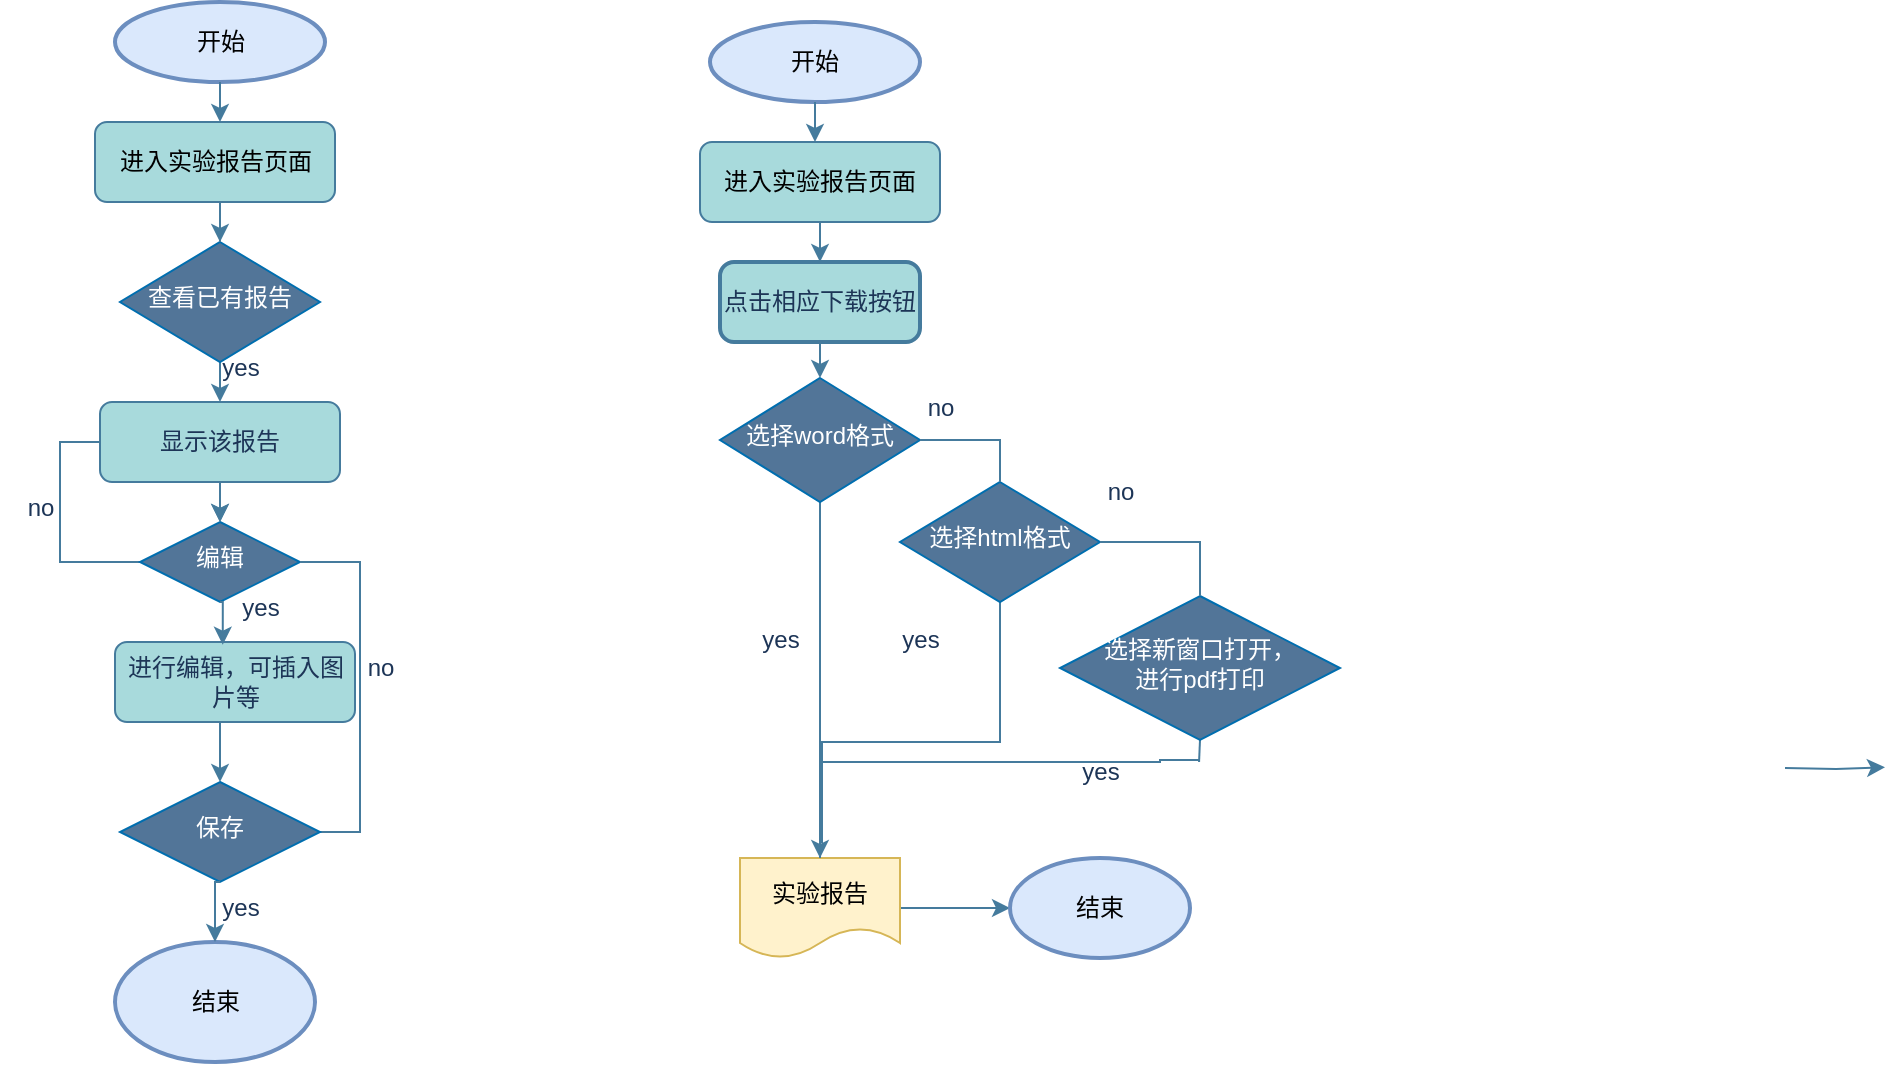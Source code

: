 <mxfile version="26.2.1">
  <diagram id="C5RBs43oDa-KdzZeNtuy" name="Page-1">
    <mxGraphModel dx="1053" dy="654" grid="0" gridSize="10" guides="1" tooltips="1" connect="1" arrows="1" fold="1" page="1" pageScale="1" pageWidth="827" pageHeight="1169" math="0" shadow="0">
      <root>
        <mxCell id="WIyWlLk6GJQsqaUBKTNV-0" />
        <mxCell id="WIyWlLk6GJQsqaUBKTNV-1" parent="WIyWlLk6GJQsqaUBKTNV-0" />
        <mxCell id="GEPSyZJp9nbFbYlHAnnY-9" style="edgeStyle=orthogonalEdgeStyle;rounded=0;orthogonalLoop=1;jettySize=auto;html=1;exitX=0.5;exitY=1;exitDx=0;exitDy=0;entryX=0.5;entryY=0;entryDx=0;entryDy=0;labelBackgroundColor=none;strokeColor=#457B9D;fontColor=default;" parent="WIyWlLk6GJQsqaUBKTNV-1" source="WIyWlLk6GJQsqaUBKTNV-6" target="WIyWlLk6GJQsqaUBKTNV-12" edge="1">
          <mxGeometry relative="1" as="geometry" />
        </mxCell>
        <mxCell id="WIyWlLk6GJQsqaUBKTNV-6" value="查看已有报告" style="rhombus;whiteSpace=wrap;html=1;shadow=0;fontFamily=Helvetica;fontSize=12;align=center;strokeWidth=1;spacing=6;spacingTop=-4;labelBackgroundColor=none;fillColor=light-dark(#527598, #2566a8);strokeColor=#006EAF;fontColor=#ffffff;verticalAlign=middle;" parent="WIyWlLk6GJQsqaUBKTNV-1" vertex="1">
          <mxGeometry x="170" y="160" width="100" height="60" as="geometry" />
        </mxCell>
        <mxCell id="GEPSyZJp9nbFbYlHAnnY-10" style="edgeStyle=orthogonalEdgeStyle;rounded=0;orthogonalLoop=1;jettySize=auto;html=1;exitX=0;exitY=0.5;exitDx=0;exitDy=0;entryX=0;entryY=0.5;entryDx=0;entryDy=0;endArrow=none;startFill=0;labelBackgroundColor=none;strokeColor=#457B9D;fontColor=default;" parent="WIyWlLk6GJQsqaUBKTNV-1" source="WIyWlLk6GJQsqaUBKTNV-10" target="WIyWlLk6GJQsqaUBKTNV-12" edge="1">
          <mxGeometry relative="1" as="geometry" />
        </mxCell>
        <mxCell id="WIyWlLk6GJQsqaUBKTNV-10" value="编辑" style="rhombus;whiteSpace=wrap;html=1;shadow=0;fontFamily=Helvetica;fontSize=12;align=center;strokeWidth=1;spacing=6;spacingTop=-4;labelBackgroundColor=none;fillColor=light-dark(#527598, #2566a8);strokeColor=#006EAF;fontColor=#ffffff;verticalAlign=middle;" parent="WIyWlLk6GJQsqaUBKTNV-1" vertex="1">
          <mxGeometry x="180" y="300" width="80" height="40" as="geometry" />
        </mxCell>
        <mxCell id="GEPSyZJp9nbFbYlHAnnY-19" style="edgeStyle=orthogonalEdgeStyle;rounded=0;orthogonalLoop=1;jettySize=auto;html=1;exitX=0.5;exitY=1;exitDx=0;exitDy=0;labelBackgroundColor=none;strokeColor=#457B9D;fontColor=default;" parent="WIyWlLk6GJQsqaUBKTNV-1" source="WIyWlLk6GJQsqaUBKTNV-11" edge="1">
          <mxGeometry relative="1" as="geometry">
            <mxPoint x="220" y="430" as="targetPoint" />
          </mxGeometry>
        </mxCell>
        <mxCell id="WIyWlLk6GJQsqaUBKTNV-11" value="进行编辑，可插入图片等" style="rounded=1;whiteSpace=wrap;html=1;fontSize=12;glass=0;strokeWidth=1;shadow=0;labelBackgroundColor=none;fillColor=#A8DADC;strokeColor=#457B9D;fontColor=#1D3557;" parent="WIyWlLk6GJQsqaUBKTNV-1" vertex="1">
          <mxGeometry x="167.5" y="360" width="120" height="40" as="geometry" />
        </mxCell>
        <mxCell id="GEPSyZJp9nbFbYlHAnnY-8" style="edgeStyle=orthogonalEdgeStyle;rounded=0;orthogonalLoop=1;jettySize=auto;html=1;exitX=0.5;exitY=1;exitDx=0;exitDy=0;entryX=0.5;entryY=0;entryDx=0;entryDy=0;labelBackgroundColor=none;strokeColor=#457B9D;fontColor=default;" parent="WIyWlLk6GJQsqaUBKTNV-1" source="WIyWlLk6GJQsqaUBKTNV-12" target="WIyWlLk6GJQsqaUBKTNV-10" edge="1">
          <mxGeometry relative="1" as="geometry" />
        </mxCell>
        <mxCell id="WIyWlLk6GJQsqaUBKTNV-12" value="显示该报告" style="rounded=1;whiteSpace=wrap;html=1;fontSize=12;glass=0;strokeWidth=1;shadow=0;labelBackgroundColor=none;fillColor=#A8DADC;strokeColor=#457B9D;fontColor=#1D3557;" parent="WIyWlLk6GJQsqaUBKTNV-1" vertex="1">
          <mxGeometry x="160" y="240" width="120" height="40" as="geometry" />
        </mxCell>
        <mxCell id="GEPSyZJp9nbFbYlHAnnY-56" style="edgeStyle=orthogonalEdgeStyle;rounded=0;orthogonalLoop=1;jettySize=auto;html=1;exitX=1;exitY=0.5;exitDx=0;exitDy=0;strokeColor=#457B9D;fontColor=#1D3557;fillColor=#A8DADC;" parent="WIyWlLk6GJQsqaUBKTNV-1" source="GEPSyZJp9nbFbYlHAnnY-0" target="GEPSyZJp9nbFbYlHAnnY-51" edge="1">
          <mxGeometry relative="1" as="geometry" />
        </mxCell>
        <mxCell id="GEPSyZJp9nbFbYlHAnnY-0" value="实验报告" style="shape=document;whiteSpace=wrap;html=1;boundedLbl=1;labelBackgroundColor=none;fillColor=#fff2cc;strokeColor=#d6b656;" parent="WIyWlLk6GJQsqaUBKTNV-1" vertex="1">
          <mxGeometry x="480" y="468" width="80" height="50" as="geometry" />
        </mxCell>
        <mxCell id="GEPSyZJp9nbFbYlHAnnY-11" style="edgeStyle=orthogonalEdgeStyle;rounded=0;orthogonalLoop=1;jettySize=auto;html=1;exitX=0.5;exitY=1;exitDx=0;exitDy=0;entryX=0.449;entryY=0.034;entryDx=0;entryDy=0;entryPerimeter=0;labelBackgroundColor=none;strokeColor=#457B9D;fontColor=default;" parent="WIyWlLk6GJQsqaUBKTNV-1" source="WIyWlLk6GJQsqaUBKTNV-10" target="WIyWlLk6GJQsqaUBKTNV-11" edge="1">
          <mxGeometry relative="1" as="geometry" />
        </mxCell>
        <mxCell id="GEPSyZJp9nbFbYlHAnnY-12" value="yes" style="text;html=1;align=center;verticalAlign=middle;resizable=0;points=[];autosize=1;strokeColor=none;fillColor=none;labelBackgroundColor=none;fontColor=#1D3557;" parent="WIyWlLk6GJQsqaUBKTNV-1" vertex="1">
          <mxGeometry x="220" y="328" width="40" height="30" as="geometry" />
        </mxCell>
        <mxCell id="GEPSyZJp9nbFbYlHAnnY-13" value="no" style="text;html=1;align=center;verticalAlign=middle;resizable=0;points=[];autosize=1;strokeColor=none;fillColor=none;labelBackgroundColor=none;fontColor=#1D3557;" parent="WIyWlLk6GJQsqaUBKTNV-1" vertex="1">
          <mxGeometry x="110" y="278" width="40" height="30" as="geometry" />
        </mxCell>
        <mxCell id="GEPSyZJp9nbFbYlHAnnY-14" value="yes" style="text;html=1;align=center;verticalAlign=middle;resizable=0;points=[];autosize=1;strokeColor=none;fillColor=none;labelBackgroundColor=none;fontColor=#1D3557;" parent="WIyWlLk6GJQsqaUBKTNV-1" vertex="1">
          <mxGeometry x="210" y="208" width="40" height="30" as="geometry" />
        </mxCell>
        <mxCell id="GEPSyZJp9nbFbYlHAnnY-21" style="edgeStyle=orthogonalEdgeStyle;rounded=0;orthogonalLoop=1;jettySize=auto;html=1;exitX=1;exitY=0.5;exitDx=0;exitDy=0;exitPerimeter=0;entryX=1;entryY=0.5;entryDx=0;entryDy=0;labelBackgroundColor=none;strokeColor=#457B9D;fontColor=default;endArrow=none;startFill=0;" parent="WIyWlLk6GJQsqaUBKTNV-1" source="GEPSyZJp9nbFbYlHAnnY-20" target="WIyWlLk6GJQsqaUBKTNV-10" edge="1">
          <mxGeometry relative="1" as="geometry">
            <mxPoint x="320" y="310" as="targetPoint" />
          </mxGeometry>
        </mxCell>
        <mxCell id="GEPSyZJp9nbFbYlHAnnY-20" value="保存" style="strokeWidth=1;html=1;shape=mxgraph.flowchart.decision;whiteSpace=wrap;labelBackgroundColor=none;fillColor=light-dark(#527598, #2566a8);strokeColor=#006EAF;fontColor=#ffffff;align=center;verticalAlign=middle;fontFamily=Helvetica;fontSize=12;shadow=0;spacingTop=-4;spacing=6;" parent="WIyWlLk6GJQsqaUBKTNV-1" vertex="1">
          <mxGeometry x="170" y="430" width="100" height="50" as="geometry" />
        </mxCell>
        <mxCell id="GEPSyZJp9nbFbYlHAnnY-23" value="结束" style="strokeWidth=2;html=1;shape=mxgraph.flowchart.start_1;whiteSpace=wrap;labelBackgroundColor=none;fillColor=#dae8fc;strokeColor=#6c8ebf;" parent="WIyWlLk6GJQsqaUBKTNV-1" vertex="1">
          <mxGeometry x="167.5" y="510" width="100" height="60" as="geometry" />
        </mxCell>
        <mxCell id="GEPSyZJp9nbFbYlHAnnY-24" style="edgeStyle=orthogonalEdgeStyle;rounded=0;orthogonalLoop=1;jettySize=auto;html=1;exitX=0.5;exitY=1;exitDx=0;exitDy=0;exitPerimeter=0;entryX=0.5;entryY=0;entryDx=0;entryDy=0;entryPerimeter=0;labelBackgroundColor=none;strokeColor=#457B9D;fontColor=default;" parent="WIyWlLk6GJQsqaUBKTNV-1" source="GEPSyZJp9nbFbYlHAnnY-20" target="GEPSyZJp9nbFbYlHAnnY-23" edge="1">
          <mxGeometry relative="1" as="geometry" />
        </mxCell>
        <mxCell id="GEPSyZJp9nbFbYlHAnnY-26" value="no" style="text;html=1;align=center;verticalAlign=middle;resizable=0;points=[];autosize=1;strokeColor=none;fillColor=none;labelBackgroundColor=none;fontColor=#1D3557;" parent="WIyWlLk6GJQsqaUBKTNV-1" vertex="1">
          <mxGeometry x="280" y="358" width="40" height="30" as="geometry" />
        </mxCell>
        <mxCell id="GEPSyZJp9nbFbYlHAnnY-27" value="yes" style="text;html=1;align=center;verticalAlign=middle;resizable=0;points=[];autosize=1;strokeColor=none;fillColor=none;labelBackgroundColor=none;fontColor=#1D3557;" parent="WIyWlLk6GJQsqaUBKTNV-1" vertex="1">
          <mxGeometry x="210" y="478" width="40" height="30" as="geometry" />
        </mxCell>
        <mxCell id="GEPSyZJp9nbFbYlHAnnY-33" style="edgeStyle=orthogonalEdgeStyle;rounded=0;orthogonalLoop=1;jettySize=auto;html=1;exitX=0.5;exitY=1;exitDx=0;exitDy=0;exitPerimeter=0;entryX=0.5;entryY=0;entryDx=0;entryDy=0;labelBackgroundColor=none;strokeColor=#457B9D;fontColor=default;" parent="WIyWlLk6GJQsqaUBKTNV-1" target="GEPSyZJp9nbFbYlHAnnY-29" edge="1">
          <mxGeometry relative="1" as="geometry">
            <mxPoint x="520" y="150" as="sourcePoint" />
          </mxGeometry>
        </mxCell>
        <mxCell id="GEPSyZJp9nbFbYlHAnnY-29" value="点击相应下载按钮" style="rounded=1;whiteSpace=wrap;html=1;absoluteArcSize=1;arcSize=14;strokeWidth=2;labelBackgroundColor=none;fillColor=#A8DADC;strokeColor=#457B9D;fontColor=#1D3557;" parent="WIyWlLk6GJQsqaUBKTNV-1" vertex="1">
          <mxGeometry x="470" y="170" width="100" height="40" as="geometry" />
        </mxCell>
        <mxCell id="GEPSyZJp9nbFbYlHAnnY-36" style="edgeStyle=orthogonalEdgeStyle;rounded=0;orthogonalLoop=1;jettySize=auto;html=1;exitX=0.5;exitY=1;exitDx=0;exitDy=0;exitPerimeter=0;endArrow=none;startFill=0;labelBackgroundColor=none;strokeColor=#457B9D;fontColor=default;" parent="WIyWlLk6GJQsqaUBKTNV-1" source="GEPSyZJp9nbFbYlHAnnY-30" target="GEPSyZJp9nbFbYlHAnnY-0" edge="1">
          <mxGeometry relative="1" as="geometry" />
        </mxCell>
        <mxCell id="GEPSyZJp9nbFbYlHAnnY-30" value="选择word格式" style="strokeWidth=1;html=1;shape=mxgraph.flowchart.decision;whiteSpace=wrap;labelBackgroundColor=none;fillColor=light-dark(#527598, #2566a8);strokeColor=#006EAF;fontColor=#ffffff;shadow=0;align=center;verticalAlign=middle;spacingTop=-4;spacing=6;fontFamily=Helvetica;fontSize=12;" parent="WIyWlLk6GJQsqaUBKTNV-1" vertex="1">
          <mxGeometry x="470" y="228" width="100" height="62" as="geometry" />
        </mxCell>
        <mxCell id="GEPSyZJp9nbFbYlHAnnY-38" style="edgeStyle=orthogonalEdgeStyle;rounded=0;orthogonalLoop=1;jettySize=auto;html=1;exitX=0.5;exitY=1;exitDx=0;exitDy=0;exitPerimeter=0;endArrow=none;startFill=0;labelBackgroundColor=none;strokeColor=#457B9D;fontColor=default;" parent="WIyWlLk6GJQsqaUBKTNV-1" source="GEPSyZJp9nbFbYlHAnnY-31" edge="1">
          <mxGeometry relative="1" as="geometry">
            <mxPoint x="520" y="460" as="targetPoint" />
            <Array as="points">
              <mxPoint x="610" y="410" />
              <mxPoint x="521" y="410" />
            </Array>
          </mxGeometry>
        </mxCell>
        <mxCell id="GEPSyZJp9nbFbYlHAnnY-31" value="选择html格式" style="strokeWidth=1;html=1;shape=mxgraph.flowchart.decision;whiteSpace=wrap;labelBackgroundColor=none;fillColor=light-dark(#527598, #2566a8);strokeColor=#006EAF;fontColor=#ffffff;shadow=0;align=center;verticalAlign=middle;spacingTop=-4;spacing=6;fontFamily=Helvetica;fontSize=12;" parent="WIyWlLk6GJQsqaUBKTNV-1" vertex="1">
          <mxGeometry x="560" y="280" width="100" height="60" as="geometry" />
        </mxCell>
        <mxCell id="GEPSyZJp9nbFbYlHAnnY-39" style="edgeStyle=orthogonalEdgeStyle;rounded=0;orthogonalLoop=1;jettySize=auto;html=1;exitX=0.5;exitY=1;exitDx=0;exitDy=0;exitPerimeter=0;endArrow=classic;startFill=0;labelBackgroundColor=none;strokeColor=#457B9D;fontColor=default;entryX=0.5;entryY=0;entryDx=0;entryDy=0;endFill=1;align=center;verticalAlign=middle;fontFamily=Helvetica;fontSize=11;" parent="WIyWlLk6GJQsqaUBKTNV-1" target="GEPSyZJp9nbFbYlHAnnY-0" edge="1">
          <mxGeometry relative="1" as="geometry">
            <mxPoint x="520" y="460" as="targetPoint" />
            <mxPoint x="710.0" y="419" as="sourcePoint" />
            <Array as="points">
              <mxPoint x="690" y="420" />
              <mxPoint x="520" y="420" />
            </Array>
          </mxGeometry>
        </mxCell>
        <mxCell id="GEPSyZJp9nbFbYlHAnnY-54" style="edgeStyle=orthogonalEdgeStyle;rounded=0;orthogonalLoop=1;jettySize=auto;html=1;exitX=0.5;exitY=1;exitDx=0;exitDy=0;exitPerimeter=0;strokeColor=#457B9D;fontColor=#1D3557;fillColor=#A8DADC;endArrow=none;startFill=0;" parent="WIyWlLk6GJQsqaUBKTNV-1" source="GEPSyZJp9nbFbYlHAnnY-32" edge="1">
          <mxGeometry relative="1" as="geometry">
            <mxPoint x="709.529" y="420" as="targetPoint" />
          </mxGeometry>
        </mxCell>
        <mxCell id="GEPSyZJp9nbFbYlHAnnY-32" value="选择新窗口打开，&lt;div&gt;进行pdf打印&lt;/div&gt;" style="strokeWidth=1;html=1;shape=mxgraph.flowchart.decision;whiteSpace=wrap;labelBackgroundColor=none;fillColor=light-dark(#527598, #2566a8);strokeColor=#006EAF;fontColor=#ffffff;shadow=0;align=center;verticalAlign=middle;spacingTop=-4;spacing=6;fontFamily=Helvetica;fontSize=12;" parent="WIyWlLk6GJQsqaUBKTNV-1" vertex="1">
          <mxGeometry x="640" y="337" width="140" height="72" as="geometry" />
        </mxCell>
        <mxCell id="GEPSyZJp9nbFbYlHAnnY-34" style="edgeStyle=orthogonalEdgeStyle;rounded=0;orthogonalLoop=1;jettySize=auto;html=1;exitX=0.5;exitY=1;exitDx=0;exitDy=0;entryX=0.5;entryY=0;entryDx=0;entryDy=0;entryPerimeter=0;labelBackgroundColor=none;strokeColor=#457B9D;fontColor=default;" parent="WIyWlLk6GJQsqaUBKTNV-1" source="GEPSyZJp9nbFbYlHAnnY-29" target="GEPSyZJp9nbFbYlHAnnY-30" edge="1">
          <mxGeometry relative="1" as="geometry" />
        </mxCell>
        <mxCell id="GEPSyZJp9nbFbYlHAnnY-37" style="edgeStyle=orthogonalEdgeStyle;rounded=0;orthogonalLoop=1;jettySize=auto;html=1;exitX=1;exitY=0.5;exitDx=0;exitDy=0;exitPerimeter=0;entryX=0.5;entryY=0;entryDx=0;entryDy=0;entryPerimeter=0;labelBackgroundColor=none;strokeColor=#457B9D;fontColor=default;endArrow=none;startFill=0;" parent="WIyWlLk6GJQsqaUBKTNV-1" source="GEPSyZJp9nbFbYlHAnnY-30" target="GEPSyZJp9nbFbYlHAnnY-31" edge="1">
          <mxGeometry relative="1" as="geometry" />
        </mxCell>
        <mxCell id="GEPSyZJp9nbFbYlHAnnY-44" value="no" style="text;html=1;align=center;verticalAlign=middle;resizable=0;points=[];autosize=1;strokeColor=none;fillColor=none;labelBackgroundColor=none;fontColor=#1D3557;" parent="WIyWlLk6GJQsqaUBKTNV-1" vertex="1">
          <mxGeometry x="560" y="228" width="40" height="30" as="geometry" />
        </mxCell>
        <mxCell id="GEPSyZJp9nbFbYlHAnnY-45" value="no" style="text;html=1;align=center;verticalAlign=middle;resizable=0;points=[];autosize=1;strokeColor=none;fillColor=none;labelBackgroundColor=none;fontColor=#1D3557;" parent="WIyWlLk6GJQsqaUBKTNV-1" vertex="1">
          <mxGeometry x="650" y="270" width="40" height="30" as="geometry" />
        </mxCell>
        <mxCell id="GEPSyZJp9nbFbYlHAnnY-46" value="yes" style="text;html=1;align=center;verticalAlign=middle;resizable=0;points=[];autosize=1;strokeColor=none;fillColor=none;labelBackgroundColor=none;fontColor=#1D3557;" parent="WIyWlLk6GJQsqaUBKTNV-1" vertex="1">
          <mxGeometry x="480" y="344" width="40" height="30" as="geometry" />
        </mxCell>
        <mxCell id="GEPSyZJp9nbFbYlHAnnY-47" value="yes" style="text;html=1;align=center;verticalAlign=middle;resizable=0;points=[];autosize=1;strokeColor=none;fillColor=none;labelBackgroundColor=none;fontColor=#1D3557;" parent="WIyWlLk6GJQsqaUBKTNV-1" vertex="1">
          <mxGeometry x="550" y="344" width="40" height="30" as="geometry" />
        </mxCell>
        <mxCell id="GEPSyZJp9nbFbYlHAnnY-48" value="yes" style="text;html=1;align=center;verticalAlign=middle;resizable=0;points=[];autosize=1;strokeColor=none;fillColor=none;labelBackgroundColor=none;fontColor=#1D3557;" parent="WIyWlLk6GJQsqaUBKTNV-1" vertex="1">
          <mxGeometry x="640" y="410" width="40" height="30" as="geometry" />
        </mxCell>
        <mxCell id="GEPSyZJp9nbFbYlHAnnY-50" style="edgeStyle=orthogonalEdgeStyle;rounded=0;orthogonalLoop=1;jettySize=auto;html=1;exitX=1;exitY=0.5;exitDx=0;exitDy=0;labelBackgroundColor=none;strokeColor=#457B9D;fontColor=default;" parent="WIyWlLk6GJQsqaUBKTNV-1" edge="1">
          <mxGeometry relative="1" as="geometry">
            <mxPoint x="1052.5" y="422.647" as="targetPoint" />
            <mxPoint x="1002.5" y="423" as="sourcePoint" />
          </mxGeometry>
        </mxCell>
        <mxCell id="GEPSyZJp9nbFbYlHAnnY-51" value="结束" style="strokeWidth=2;html=1;shape=mxgraph.flowchart.start_1;whiteSpace=wrap;labelBackgroundColor=none;fillColor=#dae8fc;strokeColor=#6c8ebf;" parent="WIyWlLk6GJQsqaUBKTNV-1" vertex="1">
          <mxGeometry x="615" y="468" width="90" height="50" as="geometry" />
        </mxCell>
        <mxCell id="GEPSyZJp9nbFbYlHAnnY-53" style="edgeStyle=orthogonalEdgeStyle;rounded=0;orthogonalLoop=1;jettySize=auto;html=1;exitX=1;exitY=0.5;exitDx=0;exitDy=0;exitPerimeter=0;entryX=0.5;entryY=0;entryDx=0;entryDy=0;entryPerimeter=0;strokeColor=#457B9D;fontColor=#1D3557;fillColor=#A8DADC;endArrow=none;startFill=0;" parent="WIyWlLk6GJQsqaUBKTNV-1" source="GEPSyZJp9nbFbYlHAnnY-31" target="GEPSyZJp9nbFbYlHAnnY-32" edge="1">
          <mxGeometry relative="1" as="geometry" />
        </mxCell>
        <mxCell id="Q-7GObroI7ku3u2BIK5A-0" value="开始" style="strokeWidth=2;html=1;shape=mxgraph.flowchart.start_2;whiteSpace=wrap;labelBackgroundColor=none;fillColor=#dae8fc;strokeColor=#6c8ebf;" vertex="1" parent="WIyWlLk6GJQsqaUBKTNV-1">
          <mxGeometry x="167.5" y="40" width="105" height="40" as="geometry" />
        </mxCell>
        <mxCell id="Q-7GObroI7ku3u2BIK5A-1" value="&lt;span style=&quot;color: rgb(0, 0, 0);&quot;&gt;进入实验报告页面&lt;/span&gt;" style="rounded=1;whiteSpace=wrap;html=1;fontSize=12;glass=0;strokeWidth=1;shadow=0;labelBackgroundColor=none;fillColor=#A8DADC;strokeColor=#457B9D;fontColor=#1D3557;" vertex="1" parent="WIyWlLk6GJQsqaUBKTNV-1">
          <mxGeometry x="157.5" y="100" width="120" height="40" as="geometry" />
        </mxCell>
        <mxCell id="Q-7GObroI7ku3u2BIK5A-3" style="edgeStyle=orthogonalEdgeStyle;rounded=0;orthogonalLoop=1;jettySize=auto;html=1;exitX=0.5;exitY=1;exitDx=0;exitDy=0;entryX=0.5;entryY=0;entryDx=0;entryDy=0;labelBackgroundColor=none;strokeColor=#457B9D;fontColor=default;" edge="1" parent="WIyWlLk6GJQsqaUBKTNV-1" source="WIyWlLk6GJQsqaUBKTNV-12" target="WIyWlLk6GJQsqaUBKTNV-10">
          <mxGeometry relative="1" as="geometry">
            <mxPoint x="220" y="280" as="sourcePoint" />
            <mxPoint x="220" y="300" as="targetPoint" />
            <Array as="points">
              <mxPoint x="220" y="280" />
            </Array>
          </mxGeometry>
        </mxCell>
        <mxCell id="Q-7GObroI7ku3u2BIK5A-5" style="edgeStyle=orthogonalEdgeStyle;rounded=0;orthogonalLoop=1;jettySize=auto;html=1;labelBackgroundColor=none;strokeColor=#457B9D;fontColor=default;exitX=0.5;exitY=1;exitDx=0;exitDy=0;exitPerimeter=0;" edge="1" parent="WIyWlLk6GJQsqaUBKTNV-1" source="Q-7GObroI7ku3u2BIK5A-0">
          <mxGeometry relative="1" as="geometry">
            <mxPoint x="220" y="100" as="targetPoint" />
            <mxPoint x="220" y="90" as="sourcePoint" />
            <Array as="points" />
          </mxGeometry>
        </mxCell>
        <mxCell id="Q-7GObroI7ku3u2BIK5A-6" style="edgeStyle=orthogonalEdgeStyle;rounded=0;orthogonalLoop=1;jettySize=auto;html=1;labelBackgroundColor=none;strokeColor=#457B9D;fontColor=default;" edge="1" parent="WIyWlLk6GJQsqaUBKTNV-1">
          <mxGeometry relative="1" as="geometry">
            <mxPoint x="220" y="160" as="targetPoint" />
            <mxPoint x="220" y="160" as="sourcePoint" />
            <Array as="points">
              <mxPoint x="220" y="140" />
              <mxPoint x="220" y="170" />
            </Array>
          </mxGeometry>
        </mxCell>
        <mxCell id="Q-7GObroI7ku3u2BIK5A-7" value="开始" style="strokeWidth=2;html=1;shape=mxgraph.flowchart.start_2;whiteSpace=wrap;labelBackgroundColor=none;fillColor=#dae8fc;strokeColor=#6c8ebf;" vertex="1" parent="WIyWlLk6GJQsqaUBKTNV-1">
          <mxGeometry x="465" y="50" width="105" height="40" as="geometry" />
        </mxCell>
        <mxCell id="Q-7GObroI7ku3u2BIK5A-8" value="&lt;span style=&quot;color: rgb(0, 0, 0);&quot;&gt;进入实验报告页面&lt;/span&gt;" style="rounded=1;whiteSpace=wrap;html=1;fontSize=12;glass=0;strokeWidth=1;shadow=0;labelBackgroundColor=none;fillColor=#A8DADC;strokeColor=#457B9D;fontColor=#1D3557;" vertex="1" parent="WIyWlLk6GJQsqaUBKTNV-1">
          <mxGeometry x="460" y="110" width="120" height="40" as="geometry" />
        </mxCell>
        <mxCell id="Q-7GObroI7ku3u2BIK5A-9" style="edgeStyle=orthogonalEdgeStyle;rounded=0;orthogonalLoop=1;jettySize=auto;html=1;labelBackgroundColor=none;strokeColor=#457B9D;fontColor=default;exitX=0.5;exitY=1;exitDx=0;exitDy=0;exitPerimeter=0;" edge="1" source="Q-7GObroI7ku3u2BIK5A-7" parent="WIyWlLk6GJQsqaUBKTNV-1">
          <mxGeometry relative="1" as="geometry">
            <mxPoint x="517.5" y="110" as="targetPoint" />
            <mxPoint x="517.5" y="100" as="sourcePoint" />
            <Array as="points" />
          </mxGeometry>
        </mxCell>
      </root>
    </mxGraphModel>
  </diagram>
</mxfile>
